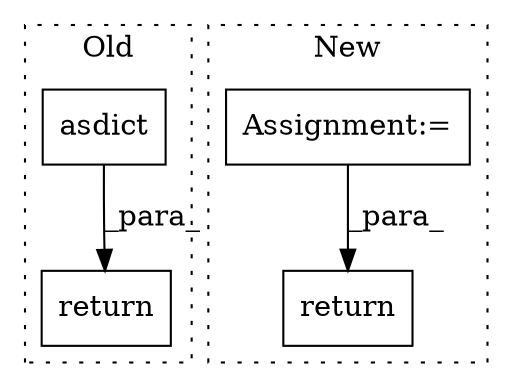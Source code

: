 digraph G {
subgraph cluster0 {
1 [label="asdict" a="32" s="4375,4387" l="7,1" shape="box"];
4 [label="return" a="41" s="4222" l="7" shape="box"];
label = "Old";
style="dotted";
}
subgraph cluster1 {
2 [label="return" a="41" s="4225" l="7" shape="box"];
3 [label="Assignment:=" a="7" s="4013" l="1" shape="box"];
label = "New";
style="dotted";
}
1 -> 4 [label="_para_"];
3 -> 2 [label="_para_"];
}